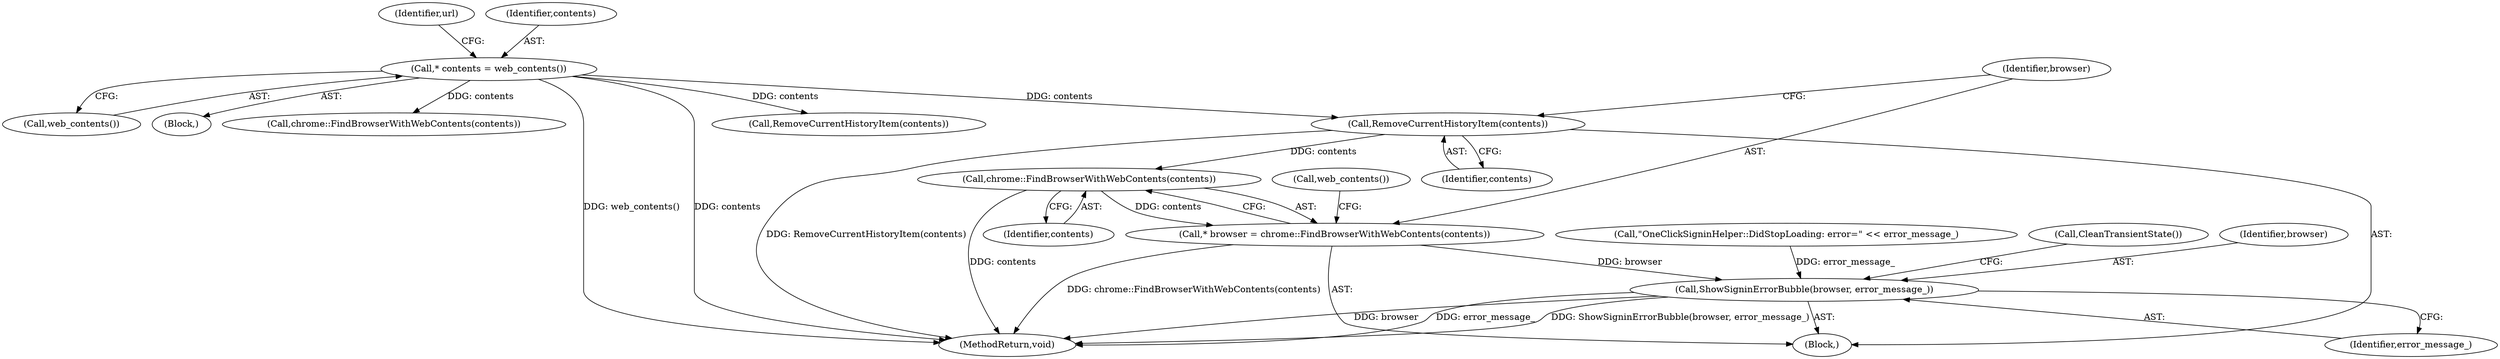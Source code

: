digraph "0_Chrome_afbc71b7a78ac99810a6b22b2b0a2e85dde18794@API" {
"1000143" [label="(Call,RemoveCurrentHistoryItem(contents))"];
"1000111" [label="(Call,* contents = web_contents())"];
"1000148" [label="(Call,chrome::FindBrowserWithWebContents(contents))"];
"1000146" [label="(Call,* browser = chrome::FindBrowserWithWebContents(contents))"];
"1000153" [label="(Call,ShowSigninErrorBubble(browser, error_message_))"];
"1000136" [label="(Block,)"];
"1000113" [label="(Call,web_contents())"];
"1000116" [label="(Identifier,url)"];
"1000483" [label="(MethodReturn,void)"];
"1000153" [label="(Call,ShowSigninErrorBubble(browser, error_message_))"];
"1000143" [label="(Call,RemoveCurrentHistoryItem(contents))"];
"1000154" [label="(Identifier,browser)"];
"1000155" [label="(Identifier,error_message_)"];
"1000147" [label="(Identifier,browser)"];
"1000148" [label="(Call,chrome::FindBrowserWithWebContents(contents))"];
"1000111" [label="(Call,* contents = web_contents())"];
"1000151" [label="(Call,web_contents())"];
"1000146" [label="(Call,* browser = chrome::FindBrowserWithWebContents(contents))"];
"1000140" [label="(Call,\"OneClickSigninHelper::DidStopLoading: error=\" << error_message_)"];
"1000149" [label="(Identifier,contents)"];
"1000112" [label="(Identifier,contents)"];
"1000195" [label="(Call,RemoveCurrentHistoryItem(contents))"];
"1000156" [label="(Call,CleanTransientState())"];
"1000144" [label="(Identifier,contents)"];
"1000109" [label="(Block,)"];
"1000304" [label="(Call,chrome::FindBrowserWithWebContents(contents))"];
"1000143" -> "1000136"  [label="AST: "];
"1000143" -> "1000144"  [label="CFG: "];
"1000144" -> "1000143"  [label="AST: "];
"1000147" -> "1000143"  [label="CFG: "];
"1000143" -> "1000483"  [label="DDG: RemoveCurrentHistoryItem(contents)"];
"1000111" -> "1000143"  [label="DDG: contents"];
"1000143" -> "1000148"  [label="DDG: contents"];
"1000111" -> "1000109"  [label="AST: "];
"1000111" -> "1000113"  [label="CFG: "];
"1000112" -> "1000111"  [label="AST: "];
"1000113" -> "1000111"  [label="AST: "];
"1000116" -> "1000111"  [label="CFG: "];
"1000111" -> "1000483"  [label="DDG: contents"];
"1000111" -> "1000483"  [label="DDG: web_contents()"];
"1000111" -> "1000195"  [label="DDG: contents"];
"1000111" -> "1000304"  [label="DDG: contents"];
"1000148" -> "1000146"  [label="AST: "];
"1000148" -> "1000149"  [label="CFG: "];
"1000149" -> "1000148"  [label="AST: "];
"1000146" -> "1000148"  [label="CFG: "];
"1000148" -> "1000483"  [label="DDG: contents"];
"1000148" -> "1000146"  [label="DDG: contents"];
"1000146" -> "1000136"  [label="AST: "];
"1000147" -> "1000146"  [label="AST: "];
"1000151" -> "1000146"  [label="CFG: "];
"1000146" -> "1000483"  [label="DDG: chrome::FindBrowserWithWebContents(contents)"];
"1000146" -> "1000153"  [label="DDG: browser"];
"1000153" -> "1000136"  [label="AST: "];
"1000153" -> "1000155"  [label="CFG: "];
"1000154" -> "1000153"  [label="AST: "];
"1000155" -> "1000153"  [label="AST: "];
"1000156" -> "1000153"  [label="CFG: "];
"1000153" -> "1000483"  [label="DDG: error_message_"];
"1000153" -> "1000483"  [label="DDG: ShowSigninErrorBubble(browser, error_message_)"];
"1000153" -> "1000483"  [label="DDG: browser"];
"1000140" -> "1000153"  [label="DDG: error_message_"];
}
